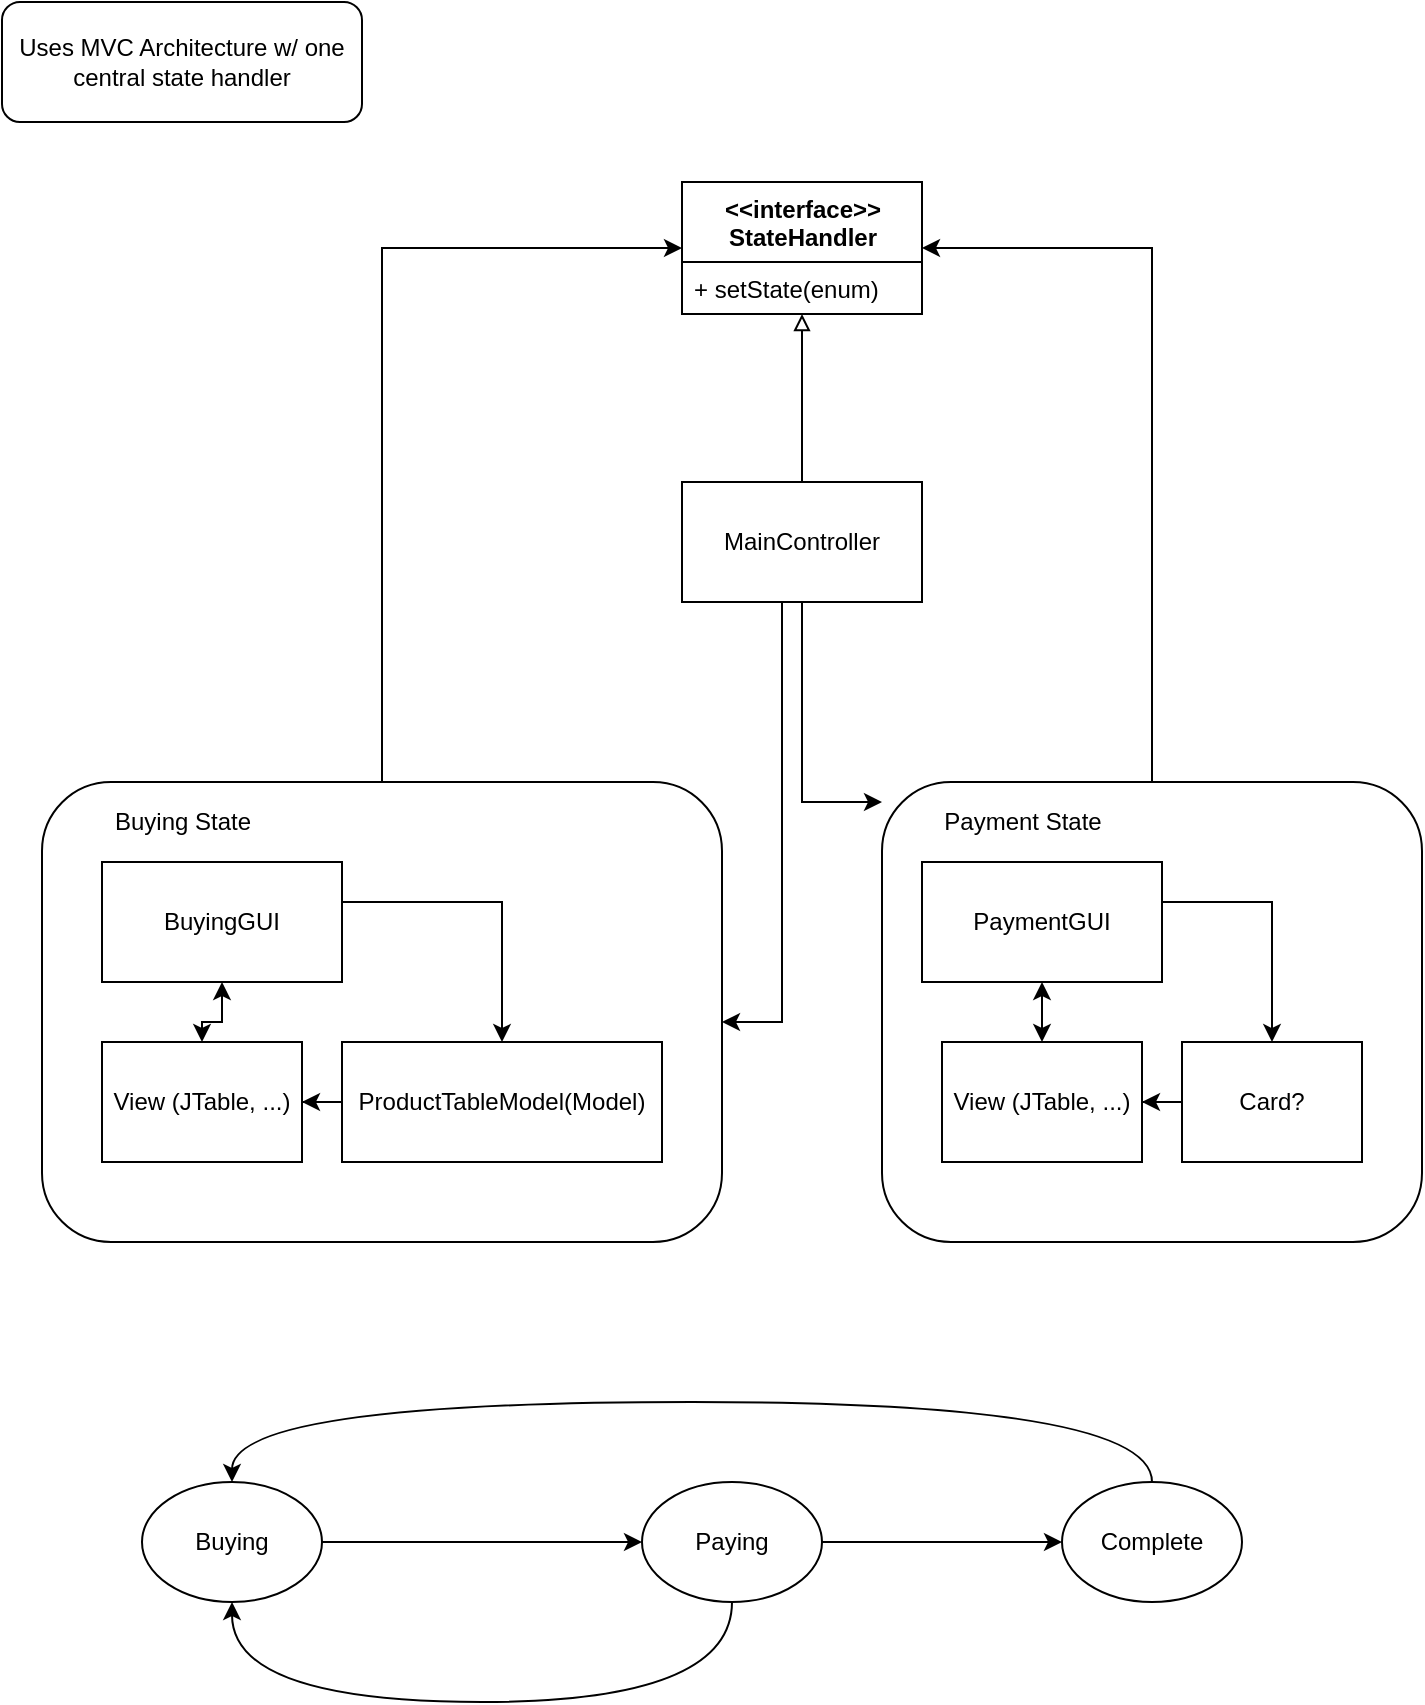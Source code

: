 <mxfile version="14.5.1" type="device"><diagram id="lyQ0OTnRbteuupZ2N35D" name="Page-1"><mxGraphModel dx="1326" dy="966" grid="1" gridSize="10" guides="1" tooltips="1" connect="1" arrows="1" fold="1" page="1" pageScale="1" pageWidth="850" pageHeight="1100" math="0" shadow="0"><root><mxCell id="0"/><mxCell id="1" parent="0"/><mxCell id="tJtBUQF1jcZDORnTDErj-30" style="edgeStyle=orthogonalEdgeStyle;rounded=0;orthogonalLoop=1;jettySize=auto;html=1;startArrow=none;startFill=0;endArrow=classic;endFill=1;" parent="1" source="tJtBUQF1jcZDORnTDErj-6" target="tJtBUQF1jcZDORnTDErj-27" edge="1"><mxGeometry relative="1" as="geometry"><Array as="points"><mxPoint x="220" y="143"/></Array></mxGeometry></mxCell><mxCell id="tJtBUQF1jcZDORnTDErj-6" value="" style="rounded=1;whiteSpace=wrap;html=1;align=left;movable=1;resizable=1;rotatable=1;deletable=1;editable=1;connectable=1;" parent="1" vertex="1"><mxGeometry x="50" y="410" width="340" height="230" as="geometry"/></mxCell><mxCell id="vfzTCkgWHsWBAiLuzEg0-4" style="edgeStyle=orthogonalEdgeStyle;rounded=0;orthogonalLoop=1;jettySize=auto;html=1;startArrow=classic;startFill=1;" parent="1" source="vfzTCkgWHsWBAiLuzEg0-1" target="vfzTCkgWHsWBAiLuzEg0-2" edge="1"><mxGeometry relative="1" as="geometry"/></mxCell><mxCell id="vfzTCkgWHsWBAiLuzEg0-7" style="edgeStyle=orthogonalEdgeStyle;rounded=0;orthogonalLoop=1;jettySize=auto;html=1;" parent="1" source="vfzTCkgWHsWBAiLuzEg0-1" target="vfzTCkgWHsWBAiLuzEg0-3" edge="1"><mxGeometry relative="1" as="geometry"><Array as="points"><mxPoint x="280" y="470"/></Array></mxGeometry></mxCell><mxCell id="vfzTCkgWHsWBAiLuzEg0-1" value="BuyingGUI" style="rounded=0;whiteSpace=wrap;html=1;" parent="1" vertex="1"><mxGeometry x="80" y="450" width="120" height="60" as="geometry"/></mxCell><mxCell id="vfzTCkgWHsWBAiLuzEg0-2" value="View (JTable, ...)" style="rounded=0;whiteSpace=wrap;html=1;" parent="1" vertex="1"><mxGeometry x="80" y="540" width="100" height="60" as="geometry"/></mxCell><mxCell id="vfzTCkgWHsWBAiLuzEg0-5" style="edgeStyle=orthogonalEdgeStyle;rounded=0;orthogonalLoop=1;jettySize=auto;html=1;" parent="1" source="vfzTCkgWHsWBAiLuzEg0-3" target="vfzTCkgWHsWBAiLuzEg0-2" edge="1"><mxGeometry relative="1" as="geometry"/></mxCell><mxCell id="vfzTCkgWHsWBAiLuzEg0-3" value="ProductTableModel(Model)" style="rounded=0;whiteSpace=wrap;html=1;" parent="1" vertex="1"><mxGeometry x="200" y="540" width="160" height="60" as="geometry"/></mxCell><mxCell id="tJtBUQF1jcZDORnTDErj-28" style="edgeStyle=orthogonalEdgeStyle;rounded=0;orthogonalLoop=1;jettySize=auto;html=1;startArrow=none;startFill=0;endArrow=block;endFill=0;" parent="1" source="tJtBUQF1jcZDORnTDErj-5" target="tJtBUQF1jcZDORnTDErj-27" edge="1"><mxGeometry relative="1" as="geometry"/></mxCell><mxCell id="tJtBUQF1jcZDORnTDErj-32" style="edgeStyle=orthogonalEdgeStyle;rounded=0;orthogonalLoop=1;jettySize=auto;html=1;startArrow=none;startFill=0;endArrow=classic;endFill=1;" parent="1" source="tJtBUQF1jcZDORnTDErj-5" target="tJtBUQF1jcZDORnTDErj-6" edge="1"><mxGeometry relative="1" as="geometry"><Array as="points"><mxPoint x="420" y="530"/></Array></mxGeometry></mxCell><mxCell id="tJtBUQF1jcZDORnTDErj-33" style="edgeStyle=orthogonalEdgeStyle;rounded=0;orthogonalLoop=1;jettySize=auto;html=1;startArrow=none;startFill=0;endArrow=classic;endFill=1;" parent="1" source="tJtBUQF1jcZDORnTDErj-5" target="tJtBUQF1jcZDORnTDErj-16" edge="1"><mxGeometry relative="1" as="geometry"><Array as="points"><mxPoint x="430" y="420"/></Array></mxGeometry></mxCell><mxCell id="tJtBUQF1jcZDORnTDErj-5" value="MainController" style="rounded=0;whiteSpace=wrap;html=1;" parent="1" vertex="1"><mxGeometry x="370" y="260" width="120" height="60" as="geometry"/></mxCell><mxCell id="tJtBUQF1jcZDORnTDErj-7" value="Buying State" style="text;html=1;align=center;verticalAlign=middle;resizable=0;points=[];autosize=1;" parent="1" vertex="1"><mxGeometry x="80" y="420" width="80" height="20" as="geometry"/></mxCell><mxCell id="tJtBUQF1jcZDORnTDErj-31" style="edgeStyle=orthogonalEdgeStyle;rounded=0;orthogonalLoop=1;jettySize=auto;html=1;startArrow=none;startFill=0;endArrow=classic;endFill=1;" parent="1" source="tJtBUQF1jcZDORnTDErj-16" target="tJtBUQF1jcZDORnTDErj-27" edge="1"><mxGeometry relative="1" as="geometry"><Array as="points"><mxPoint x="605" y="143"/></Array></mxGeometry></mxCell><mxCell id="tJtBUQF1jcZDORnTDErj-16" value="" style="rounded=1;whiteSpace=wrap;html=1;align=left;movable=1;resizable=1;rotatable=1;deletable=1;editable=1;connectable=1;" parent="1" vertex="1"><mxGeometry x="470" y="410" width="270" height="230" as="geometry"/></mxCell><mxCell id="tJtBUQF1jcZDORnTDErj-17" style="edgeStyle=orthogonalEdgeStyle;rounded=0;orthogonalLoop=1;jettySize=auto;html=1;startArrow=classic;startFill=1;" parent="1" source="tJtBUQF1jcZDORnTDErj-19" target="tJtBUQF1jcZDORnTDErj-20" edge="1"><mxGeometry relative="1" as="geometry"/></mxCell><mxCell id="tJtBUQF1jcZDORnTDErj-18" style="edgeStyle=orthogonalEdgeStyle;rounded=0;orthogonalLoop=1;jettySize=auto;html=1;" parent="1" source="tJtBUQF1jcZDORnTDErj-19" target="tJtBUQF1jcZDORnTDErj-22" edge="1"><mxGeometry relative="1" as="geometry"><Array as="points"><mxPoint x="665" y="470"/></Array></mxGeometry></mxCell><mxCell id="tJtBUQF1jcZDORnTDErj-19" value="PaymentGUI" style="rounded=0;whiteSpace=wrap;html=1;" parent="1" vertex="1"><mxGeometry x="490" y="450" width="120" height="60" as="geometry"/></mxCell><mxCell id="tJtBUQF1jcZDORnTDErj-20" value="View (JTable, ...)" style="rounded=0;whiteSpace=wrap;html=1;" parent="1" vertex="1"><mxGeometry x="500" y="540" width="100" height="60" as="geometry"/></mxCell><mxCell id="tJtBUQF1jcZDORnTDErj-21" style="edgeStyle=orthogonalEdgeStyle;rounded=0;orthogonalLoop=1;jettySize=auto;html=1;" parent="1" source="tJtBUQF1jcZDORnTDErj-22" target="tJtBUQF1jcZDORnTDErj-20" edge="1"><mxGeometry relative="1" as="geometry"/></mxCell><mxCell id="tJtBUQF1jcZDORnTDErj-22" value="Card?" style="rounded=0;whiteSpace=wrap;html=1;" parent="1" vertex="1"><mxGeometry x="620" y="540" width="90" height="60" as="geometry"/></mxCell><mxCell id="tJtBUQF1jcZDORnTDErj-23" value="Payment State" style="text;html=1;align=center;verticalAlign=middle;resizable=0;points=[];autosize=1;" parent="1" vertex="1"><mxGeometry x="495" y="420" width="90" height="20" as="geometry"/></mxCell><mxCell id="tJtBUQF1jcZDORnTDErj-27" value="&amp;lt;&amp;lt;interface&amp;gt;&amp;gt;&lt;br&gt;StateHandler" style="swimlane;fontStyle=1;align=center;verticalAlign=top;childLayout=stackLayout;horizontal=1;startSize=40;horizontalStack=0;resizeParent=1;resizeParentMax=0;resizeLast=0;collapsible=1;marginBottom=0;fontFamily=Helvetica;fontSize=12;fontColor=#000000;strokeColor=#000000;fillColor=#ffffff;html=1;" parent="1" vertex="1"><mxGeometry x="370" y="110" width="120" height="66" as="geometry"/></mxCell><mxCell id="tJtBUQF1jcZDORnTDErj-41" value="+ setState(enum)" style="text;strokeColor=none;fillColor=none;align=left;verticalAlign=top;spacingLeft=4;spacingRight=4;overflow=hidden;rotatable=0;points=[[0,0.5],[1,0.5]];portConstraint=eastwest;rounded=1;" parent="tJtBUQF1jcZDORnTDErj-27" vertex="1"><mxGeometry y="40" width="120" height="26" as="geometry"/></mxCell><mxCell id="tJtBUQF1jcZDORnTDErj-53" style="edgeStyle=orthogonalEdgeStyle;curved=1;rounded=0;orthogonalLoop=1;jettySize=auto;html=1;startArrow=none;startFill=0;endArrow=classic;endFill=1;" parent="1" source="tJtBUQF1jcZDORnTDErj-47" target="tJtBUQF1jcZDORnTDErj-48" edge="1"><mxGeometry relative="1" as="geometry"/></mxCell><mxCell id="tJtBUQF1jcZDORnTDErj-47" value="Buying" style="ellipse;whiteSpace=wrap;html=1;rounded=1;" parent="1" vertex="1"><mxGeometry x="100" y="760" width="90" height="60" as="geometry"/></mxCell><mxCell id="tJtBUQF1jcZDORnTDErj-63" style="edgeStyle=none;rounded=0;orthogonalLoop=1;jettySize=auto;html=1;startArrow=none;startFill=0;endArrow=classic;endFill=1;" parent="1" source="tJtBUQF1jcZDORnTDErj-48" target="tJtBUQF1jcZDORnTDErj-58" edge="1"><mxGeometry relative="1" as="geometry"/></mxCell><mxCell id="tJtBUQF1jcZDORnTDErj-64" style="edgeStyle=orthogonalEdgeStyle;rounded=0;orthogonalLoop=1;jettySize=auto;html=1;startArrow=none;startFill=0;endArrow=classic;endFill=1;curved=1;" parent="1" source="tJtBUQF1jcZDORnTDErj-48" target="tJtBUQF1jcZDORnTDErj-47" edge="1"><mxGeometry relative="1" as="geometry"><Array as="points"><mxPoint x="395" y="870"/><mxPoint x="145" y="870"/></Array></mxGeometry></mxCell><mxCell id="tJtBUQF1jcZDORnTDErj-48" value="Paying" style="ellipse;whiteSpace=wrap;html=1;rounded=1;" parent="1" vertex="1"><mxGeometry x="350" y="760" width="90" height="60" as="geometry"/></mxCell><mxCell id="tJtBUQF1jcZDORnTDErj-59" style="edgeStyle=orthogonalEdgeStyle;rounded=0;orthogonalLoop=1;jettySize=auto;html=1;startArrow=none;startFill=0;endArrow=classic;endFill=1;curved=1;" parent="1" source="tJtBUQF1jcZDORnTDErj-58" target="tJtBUQF1jcZDORnTDErj-47" edge="1"><mxGeometry relative="1" as="geometry"><Array as="points"><mxPoint x="605" y="720"/><mxPoint x="145" y="720"/></Array></mxGeometry></mxCell><mxCell id="tJtBUQF1jcZDORnTDErj-58" value="Complete" style="ellipse;whiteSpace=wrap;html=1;rounded=1;" parent="1" vertex="1"><mxGeometry x="560" y="760" width="90" height="60" as="geometry"/></mxCell><mxCell id="c16ePMAEMsq8e3hJ61oK-3" value="Uses MVC Architecture w/ one central state handler" style="rounded=1;whiteSpace=wrap;html=1;" vertex="1" parent="1"><mxGeometry x="30" y="20" width="180" height="60" as="geometry"/></mxCell></root></mxGraphModel></diagram></mxfile>